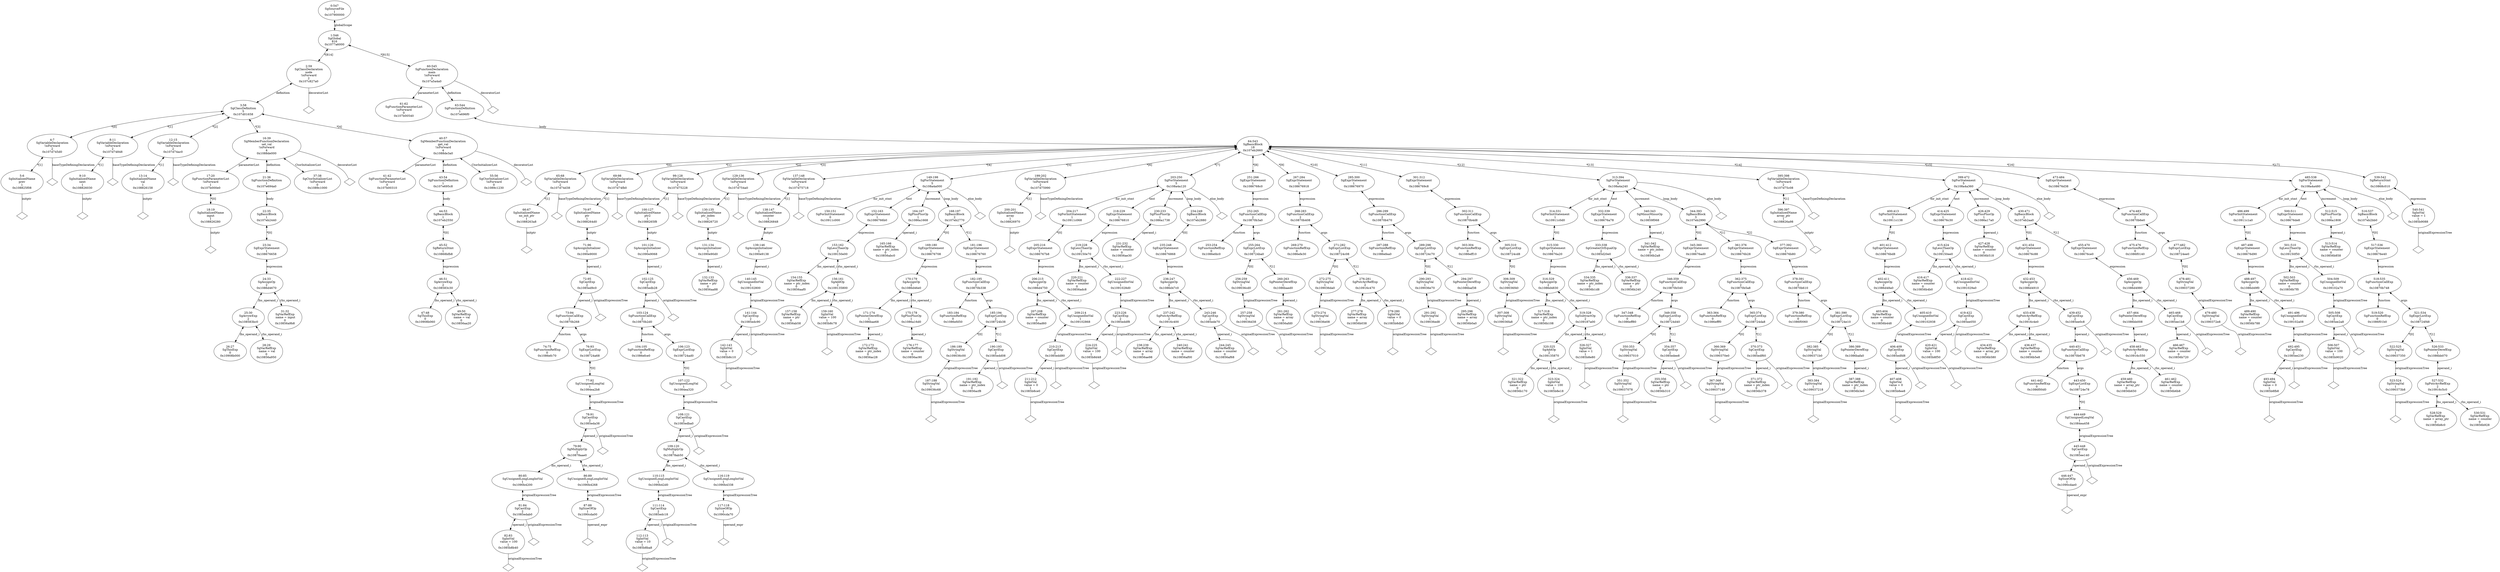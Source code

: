 digraph "G./pointer_example18_array_arrow_test.cpp.dot" {
"0x108825f08"[label="5:6\nSgInitializedName\nprev\n1\n0x108825f08\n" ];
"0x108825f08" -> "0x108825f08__initptr__null"[label="initptr" dir=none ];
"0x108825f08__initptr__null"[label="" shape=diamond ];
"0x107d745d0"[label="4:7\nSgVariableDeclaration\n!isForward\n2\n0x107d745d0\n" ];
"0x107d745d0" -> "0x107d745d0__baseTypeDefiningDeclaration__null"[label="baseTypeDefiningDeclaration" dir=none ];
"0x107d745d0__baseTypeDefiningDeclaration__null"[label="" shape=diamond ];
"0x107d745d0" -> "0x108825f08"[label="*[1]" dir=both ];
"0x108826030"[label="9:10\nSgInitializedName\nnext\n1\n0x108826030\n" ];
"0x108826030" -> "0x108826030__initptr__null"[label="initptr" dir=none ];
"0x108826030__initptr__null"[label="" shape=diamond ];
"0x107d74848"[label="8:11\nSgVariableDeclaration\n!isForward\n2\n0x107d74848\n" ];
"0x107d74848" -> "0x107d74848__baseTypeDefiningDeclaration__null"[label="baseTypeDefiningDeclaration" dir=none ];
"0x107d74848__baseTypeDefiningDeclaration__null"[label="" shape=diamond ];
"0x107d74848" -> "0x108826030"[label="*[1]" dir=both ];
"0x108826158"[label="13:14\nSgInitializedName\nval\n1\n0x108826158\n" ];
"0x108826158" -> "0x108826158__initptr__null"[label="initptr" dir=none ];
"0x108826158__initptr__null"[label="" shape=diamond ];
"0x107d74ac0"[label="12:15\nSgVariableDeclaration\n!isForward\n2\n0x107d74ac0\n" ];
"0x107d74ac0" -> "0x107d74ac0__baseTypeDefiningDeclaration__null"[label="baseTypeDefiningDeclaration" dir=none ];
"0x107d74ac0__baseTypeDefiningDeclaration__null"[label="" shape=diamond ];
"0x107d74ac0" -> "0x108826158"[label="*[1]" dir=both ];
"0x108826280"[label="18:19\nSgInitializedName\ninput\n1\n0x108826280\n" ];
"0x108826280" -> "0x108826280__initptr__null"[label="initptr" dir=none ];
"0x108826280__initptr__null"[label="" shape=diamond ];
"0x107b000e0"[label="17:20\nSgFunctionParameterList\n!isForward\n1\n0x107b000e0\n" ];
"0x107b000e0" -> "0x108826280"[label="*[0]" dir=both ];
"0x10908b000"[label="26:27\nSgThisExp\n0\n0x10908b000\n" ];
"0x10856a950"[label="28:29\nSgVarRefExp\n name = val\n0\n0x10856a950\n" ];
"0x108583bc0"[label="25:30\nSgArrowExp\n2\n0x108583bc0\n" ];
"0x108583bc0" -> "0x10908b000"[label="lhs_operand_i" dir=both ];
"0x108583bc0" -> "0x10856a950"[label="rhs_operand_i" dir=both ];
"0x10856a9b8"[label="31:32\nSgVarRefExp\n name = input\n0\n0x10856a9b8\n" ];
"0x1086d4670"[label="24:33\nSgAssignOp\n2\n0x1086d4670\n" ];
"0x1086d4670" -> "0x108583bc0"[label="lhs_operand_i" dir=both ];
"0x1086d4670" -> "0x10856a9b8"[label="rhs_operand_i" dir=both ];
"0x108676658"[label="23:34\nSgExprStatement\n1\n0x108676658\n" ];
"0x108676658" -> "0x1086d4670"[label="expression" dir=both ];
"0x107eb2440"[label="22:35\nSgBasicBlock\n1\n0x107eb2440\n" ];
"0x107eb2440" -> "0x108676658"[label="*[0]" dir=both ];
"0x107e694a0"[label="21:36\nSgFunctionDefinition\n1\n0x107e694a0\n" ];
"0x107e694a0" -> "0x107eb2440"[label="body" dir=both ];
"0x1089c1000"[label="37:38\nSgCtorInitializerList\n!isForward\n0\n0x1089c1000\n" ];
"0x1088de000"[label="16:39\nSgMemberFunctionDeclaration\nset_val\n!isForward\n4\n0x1088de000\n" ];
"0x1088de000" -> "0x107b000e0"[label="parameterList" dir=both ];
"0x1088de000" -> "0x1088de000__decoratorList__null"[label="decoratorList" dir=none ];
"0x1088de000__decoratorList__null"[label="" shape=diamond ];
"0x1088de000" -> "0x107e694a0"[label="definition" dir=both ];
"0x1088de000" -> "0x1089c1000"[label="CtorInitializerList" dir=both ];
"0x107b00310"[label="41:42\nSgFunctionParameterList\n!isForward\n0\n0x107b00310\n" ];
"0x10908b060"[label="47:48\nSgThisExp\n0\n0x10908b060\n" ];
"0x10856aa20"[label="49:50\nSgVarRefExp\n name = val\n0\n0x10856aa20\n" ];
"0x108583c30"[label="46:51\nSgArrowExp\n2\n0x108583c30\n" ];
"0x108583c30" -> "0x10908b060"[label="lhs_operand_i" dir=both ];
"0x108583c30" -> "0x10856aa20"[label="rhs_operand_i" dir=both ];
"0x10868bfb8"[label="45:52\nSgReturnStmt\n1\n0x10868bfb8\n" ];
"0x10868bfb8" -> "0x108583c30"[label="expression" dir=both ];
"0x107eb2550"[label="44:53\nSgBasicBlock\n1\n0x107eb2550\n" ];
"0x107eb2550" -> "0x10868bfb8"[label="*[0]" dir=both ];
"0x107e695c8"[label="43:54\nSgFunctionDefinition\n1\n0x107e695c8\n" ];
"0x107e695c8" -> "0x107eb2550"[label="body" dir=both ];
"0x1089c1230"[label="55:56\nSgCtorInitializerList\n!isForward\n0\n0x1089c1230\n" ];
"0x1088de3a0"[label="40:57\nSgMemberFunctionDeclaration\nget_val\n!isForward\n4\n0x1088de3a0\n" ];
"0x1088de3a0" -> "0x107b00310"[label="parameterList" dir=both ];
"0x1088de3a0" -> "0x1088de3a0__decoratorList__null"[label="decoratorList" dir=none ];
"0x1088de3a0__decoratorList__null"[label="" shape=diamond ];
"0x1088de3a0" -> "0x107e695c8"[label="definition" dir=both ];
"0x1088de3a0" -> "0x1089c1230"[label="CtorInitializerList" dir=both ];
"0x107d01658"[label="3:58\nSgClassDefinition\n5\n0x107d01658\n" ];
"0x107d01658" -> "0x107d745d0"[label="*[0]" dir=both ];
"0x107d01658" -> "0x107d74848"[label="*[1]" dir=both ];
"0x107d01658" -> "0x107d74ac0"[label="*[2]" dir=both ];
"0x107d01658" -> "0x1088de000"[label="*[3]" dir=both ];
"0x107d01658" -> "0x1088de3a0"[label="*[4]" dir=both ];
"0x107c827a0"[label="2:59\nSgClassDeclaration\nnode\n!isForward\n2\n0x107c827a0\n" ];
"0x107c827a0" -> "0x107d01658"[label="definition" dir=both ];
"0x107c827a0" -> "0x107c827a0__decoratorList__null"[label="decoratorList" dir=none ];
"0x107c827a0__decoratorList__null"[label="" shape=diamond ];
"0x107b00540"[label="61:62\nSgFunctionParameterList\n!isForward\n0\n0x107b00540\n" ];
"0x1088263a8"[label="66:67\nSgInitializedName\nno_init_ptr\n1\n0x1088263a8\n" ];
"0x1088263a8" -> "0x1088263a8__initptr__null"[label="initptr" dir=none ];
"0x1088263a8__initptr__null"[label="" shape=diamond ];
"0x107d74d38"[label="65:68\nSgVariableDeclaration\n!isForward\n2\n0x107d74d38\n" ];
"0x107d74d38" -> "0x107d74d38__baseTypeDefiningDeclaration__null"[label="baseTypeDefiningDeclaration" dir=none ];
"0x107d74d38__baseTypeDefiningDeclaration__null"[label="" shape=diamond ];
"0x107d74d38" -> "0x1088263a8"[label="*[1]" dir=both ];
"0x1086efc70"[label="74:75\nSgFunctionRefExp\n0\n0x1086efc70\n" ];
"0x1085b8b40"[label="82:83\nSgIntVal\n value = 100\n1\n0x1085b8b40\n" ];
"0x1085b8b40" -> "0x1085b8b40__originalExpressionTree__null"[label="originalExpressionTree" dir=none ];
"0x1085b8b40__originalExpressionTree__null"[label="" shape=diamond ];
"0x1085edab0"[label="81:84\nSgCastExp\n2\n0x1085edab0\n" ];
"0x1085edab0" -> "0x1085b8b40"[label="operand_i" dir=both ];
"0x1085edab0" -> "0x1085edab0__originalExpressionTree__null"[label="originalExpressionTree" dir=none ];
"0x1085edab0__originalExpressionTree__null"[label="" shape=diamond ];
"0x1090b4200"[label="80:85\nSgUnsignedLongLongIntVal\n1\n0x1090b4200\n" ];
"0x1090b4200" -> "0x1085edab0"[label="originalExpressionTree" dir=both ];
"0x1090cda00"[label="87:88\nSgSizeOfOp\n1\n0x1090cda00\n" ];
"0x1090cda00" -> "0x1090cda00__operand_expr__null"[label="operand_expr" dir=none ];
"0x1090cda00__operand_expr__null"[label="" shape=diamond ];
"0x1090b4268"[label="86:89\nSgUnsignedLongLongIntVal\n1\n0x1090b4268\n" ];
"0x1090b4268" -> "0x1090cda00"[label="originalExpressionTree" dir=both ];
"0x10878aae0"[label="79:90\nSgMultiplyOp\n2\n0x10878aae0\n" ];
"0x10878aae0" -> "0x1090b4200"[label="lhs_operand_i" dir=both ];
"0x10878aae0" -> "0x1090b4268"[label="rhs_operand_i" dir=both ];
"0x1085eda38"[label="78:91\nSgCastExp\n2\n0x1085eda38\n" ];
"0x1085eda38" -> "0x10878aae0"[label="operand_i" dir=both ];
"0x1085eda38" -> "0x1085eda38__originalExpressionTree__null"[label="originalExpressionTree" dir=none ];
"0x1085eda38__originalExpressionTree__null"[label="" shape=diamond ];
"0x1084ea2b8"[label="77:92\nSgUnsignedLongVal\n1\n0x1084ea2b8\n" ];
"0x1084ea2b8" -> "0x1085eda38"[label="originalExpressionTree" dir=both ];
"0x108724a68"[label="76:93\nSgExprListExp\n1\n0x108724a68\n" ];
"0x108724a68" -> "0x1084ea2b8"[label="*[0]" dir=both ];
"0x10870b268"[label="73:94\nSgFunctionCallExp\n2\n0x10870b268\n" ];
"0x10870b268" -> "0x1086efc70"[label="function" dir=both ];
"0x10870b268" -> "0x108724a68"[label="args" dir=both ];
"0x1085ed9c0"[label="72:95\nSgCastExp\n2\n0x1085ed9c0\n" ];
"0x1085ed9c0" -> "0x10870b268"[label="operand_i" dir=both ];
"0x1085ed9c0" -> "0x1085ed9c0__originalExpressionTree__null"[label="originalExpressionTree" dir=none ];
"0x1085ed9c0__originalExpressionTree__null"[label="" shape=diamond ];
"0x1090e9000"[label="71:96\nSgAssignInitializer\n1\n0x1090e9000\n" ];
"0x1090e9000" -> "0x1085ed9c0"[label="operand_i" dir=both ];
"0x1088264d0"[label="70:97\nSgInitializedName\nptr\n1\n0x1088264d0\n" ];
"0x1088264d0" -> "0x1090e9000"[label="initptr" dir=both ];
"0x107d74fb0"[label="69:98\nSgVariableDeclaration\n!isForward\n2\n0x107d74fb0\n" ];
"0x107d74fb0" -> "0x107d74fb0__baseTypeDefiningDeclaration__null"[label="baseTypeDefiningDeclaration" dir=none ];
"0x107d74fb0__baseTypeDefiningDeclaration__null"[label="" shape=diamond ];
"0x107d74fb0" -> "0x1088264d0"[label="*[1]" dir=both ];
"0x1086efce0"[label="104:105\nSgFunctionRefExp\n0\n0x1086efce0\n" ];
"0x1085b8ba8"[label="112:113\nSgIntVal\n value = 10\n1\n0x1085b8ba8\n" ];
"0x1085b8ba8" -> "0x1085b8ba8__originalExpressionTree__null"[label="originalExpressionTree" dir=none ];
"0x1085b8ba8__originalExpressionTree__null"[label="" shape=diamond ];
"0x1085edc18"[label="111:114\nSgCastExp\n2\n0x1085edc18\n" ];
"0x1085edc18" -> "0x1085b8ba8"[label="operand_i" dir=both ];
"0x1085edc18" -> "0x1085edc18__originalExpressionTree__null"[label="originalExpressionTree" dir=none ];
"0x1085edc18__originalExpressionTree__null"[label="" shape=diamond ];
"0x1090b42d0"[label="110:115\nSgUnsignedLongLongIntVal\n1\n0x1090b42d0\n" ];
"0x1090b42d0" -> "0x1085edc18"[label="originalExpressionTree" dir=both ];
"0x1090cda70"[label="117:118\nSgSizeOfOp\n1\n0x1090cda70\n" ];
"0x1090cda70" -> "0x1090cda70__operand_expr__null"[label="operand_expr" dir=none ];
"0x1090cda70__operand_expr__null"[label="" shape=diamond ];
"0x1090b4338"[label="116:119\nSgUnsignedLongLongIntVal\n1\n0x1090b4338\n" ];
"0x1090b4338" -> "0x1090cda70"[label="originalExpressionTree" dir=both ];
"0x10878ab50"[label="109:120\nSgMultiplyOp\n2\n0x10878ab50\n" ];
"0x10878ab50" -> "0x1090b42d0"[label="lhs_operand_i" dir=both ];
"0x10878ab50" -> "0x1090b4338"[label="rhs_operand_i" dir=both ];
"0x1085edba0"[label="108:121\nSgCastExp\n2\n0x1085edba0\n" ];
"0x1085edba0" -> "0x10878ab50"[label="operand_i" dir=both ];
"0x1085edba0" -> "0x1085edba0__originalExpressionTree__null"[label="originalExpressionTree" dir=none ];
"0x1085edba0__originalExpressionTree__null"[label="" shape=diamond ];
"0x1084ea320"[label="107:122\nSgUnsignedLongVal\n1\n0x1084ea320\n" ];
"0x1084ea320" -> "0x1085edba0"[label="originalExpressionTree" dir=both ];
"0x108724ad0"[label="106:123\nSgExprListExp\n1\n0x108724ad0\n" ];
"0x108724ad0" -> "0x1084ea320"[label="*[0]" dir=both ];
"0x10870b2d0"[label="103:124\nSgFunctionCallExp\n2\n0x10870b2d0\n" ];
"0x10870b2d0" -> "0x1086efce0"[label="function" dir=both ];
"0x10870b2d0" -> "0x108724ad0"[label="args" dir=both ];
"0x1085edb28"[label="102:125\nSgCastExp\n2\n0x1085edb28\n" ];
"0x1085edb28" -> "0x10870b2d0"[label="operand_i" dir=both ];
"0x1085edb28" -> "0x1085edb28__originalExpressionTree__null"[label="originalExpressionTree" dir=none ];
"0x1085edb28__originalExpressionTree__null"[label="" shape=diamond ];
"0x1090e9068"[label="101:126\nSgAssignInitializer\n1\n0x1090e9068\n" ];
"0x1090e9068" -> "0x1085edb28"[label="operand_i" dir=both ];
"0x1088265f8"[label="100:127\nSgInitializedName\nptr2\n1\n0x1088265f8\n" ];
"0x1088265f8" -> "0x1090e9068"[label="initptr" dir=both ];
"0x107d75228"[label="99:128\nSgVariableDeclaration\n!isForward\n2\n0x107d75228\n" ];
"0x107d75228" -> "0x107d75228__baseTypeDefiningDeclaration__null"[label="baseTypeDefiningDeclaration" dir=none ];
"0x107d75228__baseTypeDefiningDeclaration__null"[label="" shape=diamond ];
"0x107d75228" -> "0x1088265f8"[label="*[1]" dir=both ];
"0x10856aa88"[label="132:133\nSgVarRefExp\n name = ptr\n0\n0x10856aa88\n" ];
"0x1090e90d0"[label="131:134\nSgAssignInitializer\n1\n0x1090e90d0\n" ];
"0x1090e90d0" -> "0x10856aa88"[label="operand_i" dir=both ];
"0x108826720"[label="130:135\nSgInitializedName\nptr_index\n1\n0x108826720\n" ];
"0x108826720" -> "0x1090e90d0"[label="initptr" dir=both ];
"0x107d754a0"[label="129:136\nSgVariableDeclaration\n!isForward\n2\n0x107d754a0\n" ];
"0x107d754a0" -> "0x107d754a0__baseTypeDefiningDeclaration__null"[label="baseTypeDefiningDeclaration" dir=none ];
"0x107d754a0__baseTypeDefiningDeclaration__null"[label="" shape=diamond ];
"0x107d754a0" -> "0x108826720"[label="*[1]" dir=both ];
"0x1085b8c10"[label="142:143\nSgIntVal\n value = 0\n1\n0x1085b8c10\n" ];
"0x1085b8c10" -> "0x1085b8c10__originalExpressionTree__null"[label="originalExpressionTree" dir=none ];
"0x1085b8c10__originalExpressionTree__null"[label="" shape=diamond ];
"0x1085edc90"[label="141:144\nSgCastExp\n2\n0x1085edc90\n" ];
"0x1085edc90" -> "0x1085b8c10"[label="operand_i" dir=both ];
"0x1085edc90" -> "0x1085edc90__originalExpressionTree__null"[label="originalExpressionTree" dir=none ];
"0x1085edc90__originalExpressionTree__null"[label="" shape=diamond ];
"0x109102800"[label="140:145\nSgUnsignedIntVal\n1\n0x109102800\n" ];
"0x109102800" -> "0x1085edc90"[label="originalExpressionTree" dir=both ];
"0x1090e9138"[label="139:146\nSgAssignInitializer\n1\n0x1090e9138\n" ];
"0x1090e9138" -> "0x109102800"[label="operand_i" dir=both ];
"0x108826848"[label="138:147\nSgInitializedName\ncounter\n1\n0x108826848\n" ];
"0x108826848" -> "0x1090e9138"[label="initptr" dir=both ];
"0x107d75718"[label="137:148\nSgVariableDeclaration\n!isForward\n2\n0x107d75718\n" ];
"0x107d75718" -> "0x107d75718__baseTypeDefiningDeclaration__null"[label="baseTypeDefiningDeclaration" dir=none ];
"0x107d75718__baseTypeDefiningDeclaration__null"[label="" shape=diamond ];
"0x107d75718" -> "0x108826848"[label="*[1]" dir=both ];
"0x10911c000"[label="150:151\nSgForInitStatement\n0\n0x10911c000\n" ];
"0x10856aaf0"[label="154:155\nSgVarRefExp\n name = ptr_index\n0\n0x10856aaf0\n" ];
"0x10856ab58"[label="157:158\nSgVarRefExp\n name = ptr\n0\n0x10856ab58\n" ];
"0x1085b8c78"[label="159:160\nSgIntVal\n value = 100\n1\n0x1085b8c78\n" ];
"0x1085b8c78" -> "0x1085b8c78__originalExpressionTree__null"[label="originalExpressionTree" dir=none ];
"0x1085b8c78__originalExpressionTree__null"[label="" shape=diamond ];
"0x109135800"[label="156:161\nSgAddOp\n2\n0x109135800\n" ];
"0x109135800" -> "0x10856ab58"[label="lhs_operand_i" dir=both ];
"0x109135800" -> "0x1085b8c78"[label="rhs_operand_i" dir=both ];
"0x109150e00"[label="153:162\nSgLessThanOp\n2\n0x109150e00\n" ];
"0x109150e00" -> "0x10856aaf0"[label="lhs_operand_i" dir=both ];
"0x109150e00" -> "0x109135800"[label="rhs_operand_i" dir=both ];
"0x1086766b0"[label="152:163\nSgExprStatement\n1\n0x1086766b0\n" ];
"0x1086766b0" -> "0x109150e00"[label="expression" dir=both ];
"0x10856abc0"[label="165:166\nSgVarRefExp\n name = ptr_index\n0\n0x10856abc0\n" ];
"0x1086a1668"[label="164:167\nSgPlusPlusOp\n1\n0x1086a1668\n" ];
"0x1086a1668" -> "0x10856abc0"[label="operand_i" dir=both ];
"0x10856ac28"[label="172:173\nSgVarRefExp\n name = ptr_index\n0\n0x10856ac28\n" ];
"0x1086bae68"[label="171:174\nSgPointerDerefExp\n1\n0x1086bae68\n" ];
"0x1086bae68" -> "0x10856ac28"[label="operand_i" dir=both ];
"0x10856ac90"[label="176:177\nSgVarRefExp\n name = counter\n0\n0x10856ac90\n" ];
"0x1086a16d0"[label="175:178\nSgPlusPlusOp\n1\n0x1086a16d0\n" ];
"0x1086a16d0" -> "0x10856ac90"[label="operand_i" dir=both ];
"0x1086d46e0"[label="170:179\nSgAssignOp\n2\n0x1086d46e0\n" ];
"0x1086d46e0" -> "0x1086bae68"[label="lhs_operand_i" dir=both ];
"0x1086d46e0" -> "0x1086a16d0"[label="rhs_operand_i" dir=both ];
"0x108676708"[label="169:180\nSgExprStatement\n1\n0x108676708\n" ];
"0x108676708" -> "0x1086d46e0"[label="expression" dir=both ];
"0x1086efd50"[label="183:184\nSgFunctionRefExp\n0\n0x1086efd50\n" ];
"0x109036c68"[label="187:188\nSgStringVal\n1\n0x109036c68\n" ];
"0x109036c68" -> "0x109036c68__originalExpressionTree__null"[label="originalExpressionTree" dir=none ];
"0x109036c68__originalExpressionTree__null"[label="" shape=diamond ];
"0x109036c00"[label="186:189\nSgStringVal\n1\n0x109036c00\n" ];
"0x109036c00" -> "0x109036c68"[label="originalExpressionTree" dir=both ];
"0x10856acf8"[label="191:192\nSgVarRefExp\n name = ptr_index\n0\n0x10856acf8\n" ];
"0x1085edd08"[label="190:193\nSgCastExp\n2\n0x1085edd08\n" ];
"0x1085edd08" -> "0x10856acf8"[label="operand_i" dir=both ];
"0x1085edd08" -> "0x1085edd08__originalExpressionTree__null"[label="originalExpressionTree" dir=none ];
"0x1085edd08__originalExpressionTree__null"[label="" shape=diamond ];
"0x108724b38"[label="185:194\nSgExprListExp\n2\n0x108724b38\n" ];
"0x108724b38" -> "0x109036c00"[label="*[0]" dir=both ];
"0x108724b38" -> "0x1085edd08"[label="*[1]" dir=both ];
"0x10870b338"[label="182:195\nSgFunctionCallExp\n2\n0x10870b338\n" ];
"0x10870b338" -> "0x1086efd50"[label="function" dir=both ];
"0x10870b338" -> "0x108724b38"[label="args" dir=both ];
"0x108676760"[label="181:196\nSgExprStatement\n1\n0x108676760\n" ];
"0x108676760" -> "0x10870b338"[label="expression" dir=both ];
"0x107eb2770"[label="168:197\nSgBasicBlock\n2\n0x107eb2770\n" ];
"0x107eb2770" -> "0x108676708"[label="*[0]" dir=both ];
"0x107eb2770" -> "0x108676760"[label="*[1]" dir=both ];
"0x108a4a000"[label="149:198\nSgForStatement\n5\n0x108a4a000\n" ];
"0x108a4a000" -> "0x10911c000"[label="for_init_stmt" dir=both ];
"0x108a4a000" -> "0x1086766b0"[label="test" dir=both ];
"0x108a4a000" -> "0x1086a1668"[label="increment" dir=both ];
"0x108a4a000" -> "0x107eb2770"[label="loop_body" dir=both ];
"0x108a4a000" -> "0x108a4a000__else_body__null"[label="else_body" dir=none ];
"0x108a4a000__else_body__null"[label="" shape=diamond ];
"0x108826970"[label="200:201\nSgInitializedName\narray\n1\n0x108826970\n" ];
"0x108826970" -> "0x108826970__initptr__null"[label="initptr" dir=none ];
"0x108826970__initptr__null"[label="" shape=diamond ];
"0x107d75990"[label="199:202\nSgVariableDeclaration\n!isForward\n2\n0x107d75990\n" ];
"0x107d75990" -> "0x107d75990__baseTypeDefiningDeclaration__null"[label="baseTypeDefiningDeclaration" dir=none ];
"0x107d75990__baseTypeDefiningDeclaration__null"[label="" shape=diamond ];
"0x107d75990" -> "0x108826970"[label="*[1]" dir=both ];
"0x10856ad60"[label="207:208\nSgVarRefExp\n name = counter\n0\n0x10856ad60\n" ];
"0x1085b8ce0"[label="211:212\nSgIntVal\n value = 0\n1\n0x1085b8ce0\n" ];
"0x1085b8ce0" -> "0x1085b8ce0__originalExpressionTree__null"[label="originalExpressionTree" dir=none ];
"0x1085b8ce0__originalExpressionTree__null"[label="" shape=diamond ];
"0x1085edd80"[label="210:213\nSgCastExp\n2\n0x1085edd80\n" ];
"0x1085edd80" -> "0x1085b8ce0"[label="operand_i" dir=both ];
"0x1085edd80" -> "0x1085edd80__originalExpressionTree__null"[label="originalExpressionTree" dir=none ];
"0x1085edd80__originalExpressionTree__null"[label="" shape=diamond ];
"0x109102868"[label="209:214\nSgUnsignedIntVal\n1\n0x109102868\n" ];
"0x109102868" -> "0x1085edd80"[label="originalExpressionTree" dir=both ];
"0x1086d4750"[label="206:215\nSgAssignOp\n2\n0x1086d4750\n" ];
"0x1086d4750" -> "0x10856ad60"[label="lhs_operand_i" dir=both ];
"0x1086d4750" -> "0x109102868"[label="rhs_operand_i" dir=both ];
"0x1086767b8"[label="205:216\nSgExprStatement\n1\n0x1086767b8\n" ];
"0x1086767b8" -> "0x1086d4750"[label="expression" dir=both ];
"0x10911c068"[label="204:217\nSgForInitStatement\n1\n0x10911c068\n" ];
"0x10911c068" -> "0x1086767b8"[label="*[0]" dir=both ];
"0x10856adc8"[label="220:221\nSgVarRefExp\n name = counter\n0\n0x10856adc8\n" ];
"0x1085b8d48"[label="224:225\nSgIntVal\n value = 100\n1\n0x1085b8d48\n" ];
"0x1085b8d48" -> "0x1085b8d48__originalExpressionTree__null"[label="originalExpressionTree" dir=none ];
"0x1085b8d48__originalExpressionTree__null"[label="" shape=diamond ];
"0x1085eddf8"[label="223:226\nSgCastExp\n2\n0x1085eddf8\n" ];
"0x1085eddf8" -> "0x1085b8d48"[label="operand_i" dir=both ];
"0x1085eddf8" -> "0x1085eddf8__originalExpressionTree__null"[label="originalExpressionTree" dir=none ];
"0x1085eddf8__originalExpressionTree__null"[label="" shape=diamond ];
"0x1091028d0"[label="222:227\nSgUnsignedIntVal\n1\n0x1091028d0\n" ];
"0x1091028d0" -> "0x1085eddf8"[label="originalExpressionTree" dir=both ];
"0x109150e70"[label="219:228\nSgLessThanOp\n2\n0x109150e70\n" ];
"0x109150e70" -> "0x10856adc8"[label="lhs_operand_i" dir=both ];
"0x109150e70" -> "0x1091028d0"[label="rhs_operand_i" dir=both ];
"0x108676810"[label="218:229\nSgExprStatement\n1\n0x108676810\n" ];
"0x108676810" -> "0x109150e70"[label="expression" dir=both ];
"0x10856ae30"[label="231:232\nSgVarRefExp\n name = counter\n0\n0x10856ae30\n" ];
"0x1086a1738"[label="230:233\nSgPlusPlusOp\n1\n0x1086a1738\n" ];
"0x1086a1738" -> "0x10856ae30"[label="operand_i" dir=both ];
"0x10856ae98"[label="238:239\nSgVarRefExp\n name = array\n0\n0x10856ae98\n" ];
"0x10856af00"[label="240:241\nSgVarRefExp\n name = counter\n0\n0x10856af00\n" ];
"0x10916c400"[label="237:242\nSgPntrArrRefExp\n2\n0x10916c400\n" ];
"0x10916c400" -> "0x10856ae98"[label="lhs_operand_i" dir=both ];
"0x10916c400" -> "0x10856af00"[label="rhs_operand_i" dir=both ];
"0x10856af68"[label="244:245\nSgVarRefExp\n name = counter\n0\n0x10856af68\n" ];
"0x1085ede70"[label="243:246\nSgCastExp\n2\n0x1085ede70\n" ];
"0x1085ede70" -> "0x10856af68"[label="operand_i" dir=both ];
"0x1085ede70" -> "0x1085ede70__originalExpressionTree__null"[label="originalExpressionTree" dir=none ];
"0x1085ede70__originalExpressionTree__null"[label="" shape=diamond ];
"0x1086d47c0"[label="236:247\nSgAssignOp\n2\n0x1086d47c0\n" ];
"0x1086d47c0" -> "0x10916c400"[label="lhs_operand_i" dir=both ];
"0x1086d47c0" -> "0x1085ede70"[label="rhs_operand_i" dir=both ];
"0x108676868"[label="235:248\nSgExprStatement\n1\n0x108676868\n" ];
"0x108676868" -> "0x1086d47c0"[label="expression" dir=both ];
"0x107eb2880"[label="234:249\nSgBasicBlock\n1\n0x107eb2880\n" ];
"0x107eb2880" -> "0x108676868"[label="*[0]" dir=both ];
"0x108a4a120"[label="203:250\nSgForStatement\n5\n0x108a4a120\n" ];
"0x108a4a120" -> "0x10911c068"[label="for_init_stmt" dir=both ];
"0x108a4a120" -> "0x108676810"[label="test" dir=both ];
"0x108a4a120" -> "0x1086a1738"[label="increment" dir=both ];
"0x108a4a120" -> "0x107eb2880"[label="loop_body" dir=both ];
"0x108a4a120" -> "0x108a4a120__else_body__null"[label="else_body" dir=none ];
"0x108a4a120__else_body__null"[label="" shape=diamond ];
"0x1086efdc0"[label="253:254\nSgFunctionRefExp\n0\n0x1086efdc0\n" ];
"0x109036d38"[label="257:258\nSgStringVal\n1\n0x109036d38\n" ];
"0x109036d38" -> "0x109036d38__originalExpressionTree__null"[label="originalExpressionTree" dir=none ];
"0x109036d38__originalExpressionTree__null"[label="" shape=diamond ];
"0x109036cd0"[label="256:259\nSgStringVal\n1\n0x109036cd0\n" ];
"0x109036cd0" -> "0x109036d38"[label="originalExpressionTree" dir=both ];
"0x10856afd0"[label="261:262\nSgVarRefExp\n name = array\n0\n0x10856afd0\n" ];
"0x1086baed0"[label="260:263\nSgPointerDerefExp\n1\n0x1086baed0\n" ];
"0x1086baed0" -> "0x10856afd0"[label="operand_i" dir=both ];
"0x108724ba0"[label="255:264\nSgExprListExp\n2\n0x108724ba0\n" ];
"0x108724ba0" -> "0x109036cd0"[label="*[0]" dir=both ];
"0x108724ba0" -> "0x1086baed0"[label="*[1]" dir=both ];
"0x10870b3a0"[label="252:265\nSgFunctionCallExp\n2\n0x10870b3a0\n" ];
"0x10870b3a0" -> "0x1086efdc0"[label="function" dir=both ];
"0x10870b3a0" -> "0x108724ba0"[label="args" dir=both ];
"0x1086768c0"[label="251:266\nSgExprStatement\n1\n0x1086768c0\n" ];
"0x1086768c0" -> "0x10870b3a0"[label="expression" dir=both ];
"0x1086efe30"[label="269:270\nSgFunctionRefExp\n0\n0x1086efe30\n" ];
"0x109036e08"[label="273:274\nSgStringVal\n1\n0x109036e08\n" ];
"0x109036e08" -> "0x109036e08__originalExpressionTree__null"[label="originalExpressionTree" dir=none ];
"0x109036e08__originalExpressionTree__null"[label="" shape=diamond ];
"0x109036da0"[label="272:275\nSgStringVal\n1\n0x109036da0\n" ];
"0x109036da0" -> "0x109036e08"[label="originalExpressionTree" dir=both ];
"0x10856b038"[label="277:278\nSgVarRefExp\n name = array\n0\n0x10856b038\n" ];
"0x1085b8db0"[label="279:280\nSgIntVal\n value = 0\n1\n0x1085b8db0\n" ];
"0x1085b8db0" -> "0x1085b8db0__originalExpressionTree__null"[label="originalExpressionTree" dir=none ];
"0x1085b8db0__originalExpressionTree__null"[label="" shape=diamond ];
"0x10916c470"[label="276:281\nSgPntrArrRefExp\n2\n0x10916c470\n" ];
"0x10916c470" -> "0x10856b038"[label="lhs_operand_i" dir=both ];
"0x10916c470" -> "0x1085b8db0"[label="rhs_operand_i" dir=both ];
"0x108724c08"[label="271:282\nSgExprListExp\n2\n0x108724c08\n" ];
"0x108724c08" -> "0x109036da0"[label="*[0]" dir=both ];
"0x108724c08" -> "0x10916c470"[label="*[1]" dir=both ];
"0x10870b408"[label="268:283\nSgFunctionCallExp\n2\n0x10870b408\n" ];
"0x10870b408" -> "0x1086efe30"[label="function" dir=both ];
"0x10870b408" -> "0x108724c08"[label="args" dir=both ];
"0x108676918"[label="267:284\nSgExprStatement\n1\n0x108676918\n" ];
"0x108676918" -> "0x10870b408"[label="expression" dir=both ];
"0x1086efea0"[label="287:288\nSgFunctionRefExp\n0\n0x1086efea0\n" ];
"0x109036ed8"[label="291:292\nSgStringVal\n1\n0x109036ed8\n" ];
"0x109036ed8" -> "0x109036ed8__originalExpressionTree__null"[label="originalExpressionTree" dir=none ];
"0x109036ed8__originalExpressionTree__null"[label="" shape=diamond ];
"0x109036e70"[label="290:293\nSgStringVal\n1\n0x109036e70\n" ];
"0x109036e70" -> "0x109036ed8"[label="originalExpressionTree" dir=both ];
"0x10856b0a0"[label="295:296\nSgVarRefExp\n name = array\n0\n0x10856b0a0\n" ];
"0x1086baf38"[label="294:297\nSgPointerDerefExp\n1\n0x1086baf38\n" ];
"0x1086baf38" -> "0x10856b0a0"[label="operand_i" dir=both ];
"0x108724c70"[label="289:298\nSgExprListExp\n2\n0x108724c70\n" ];
"0x108724c70" -> "0x109036e70"[label="*[0]" dir=both ];
"0x108724c70" -> "0x1086baf38"[label="*[1]" dir=both ];
"0x10870b470"[label="286:299\nSgFunctionCallExp\n2\n0x10870b470\n" ];
"0x10870b470" -> "0x1086efea0"[label="function" dir=both ];
"0x10870b470" -> "0x108724c70"[label="args" dir=both ];
"0x108676970"[label="285:300\nSgExprStatement\n1\n0x108676970\n" ];
"0x108676970" -> "0x10870b470"[label="expression" dir=both ];
"0x1086eff10"[label="303:304\nSgFunctionRefExp\n0\n0x1086eff10\n" ];
"0x109036fa8"[label="307:308\nSgStringVal\n1\n0x109036fa8\n" ];
"0x109036fa8" -> "0x109036fa8__originalExpressionTree__null"[label="originalExpressionTree" dir=none ];
"0x109036fa8__originalExpressionTree__null"[label="" shape=diamond ];
"0x109036f40"[label="306:309\nSgStringVal\n1\n0x109036f40\n" ];
"0x109036f40" -> "0x109036fa8"[label="originalExpressionTree" dir=both ];
"0x108724cd8"[label="305:310\nSgExprListExp\n1\n0x108724cd8\n" ];
"0x108724cd8" -> "0x109036f40"[label="*[0]" dir=both ];
"0x10870b4d8"[label="302:311\nSgFunctionCallExp\n2\n0x10870b4d8\n" ];
"0x10870b4d8" -> "0x1086eff10"[label="function" dir=both ];
"0x10870b4d8" -> "0x108724cd8"[label="args" dir=both ];
"0x1086769c8"[label="301:312\nSgExprStatement\n1\n0x1086769c8\n" ];
"0x1086769c8" -> "0x10870b4d8"[label="expression" dir=both ];
"0x10856b108"[label="317:318\nSgVarRefExp\n name = ptr_index\n0\n0x10856b108\n" ];
"0x10856b170"[label="321:322\nSgVarRefExp\n name = ptr\n0\n0x10856b170\n" ];
"0x1085b8e18"[label="323:324\nSgIntVal\n value = 100\n1\n0x1085b8e18\n" ];
"0x1085b8e18" -> "0x1085b8e18__originalExpressionTree__null"[label="originalExpressionTree" dir=none ];
"0x1085b8e18__originalExpressionTree__null"[label="" shape=diamond ];
"0x109135870"[label="320:325\nSgAddOp\n2\n0x109135870\n" ];
"0x109135870" -> "0x10856b170"[label="lhs_operand_i" dir=both ];
"0x109135870" -> "0x1085b8e18"[label="rhs_operand_i" dir=both ];
"0x1085b8e80"[label="326:327\nSgIntVal\n value = 1\n1\n0x1085b8e80\n" ];
"0x1085b8e80" -> "0x1085b8e80__originalExpressionTree__null"[label="originalExpressionTree" dir=none ];
"0x1085b8e80__originalExpressionTree__null"[label="" shape=diamond ];
"0x109187a00"[label="319:328\nSgSubtractOp\n2\n0x109187a00\n" ];
"0x109187a00" -> "0x109135870"[label="lhs_operand_i" dir=both ];
"0x109187a00" -> "0x1085b8e80"[label="rhs_operand_i" dir=both ];
"0x1086d4830"[label="316:329\nSgAssignOp\n2\n0x1086d4830\n" ];
"0x1086d4830" -> "0x10856b108"[label="lhs_operand_i" dir=both ];
"0x1086d4830" -> "0x109187a00"[label="rhs_operand_i" dir=both ];
"0x108676a20"[label="315:330\nSgExprStatement\n1\n0x108676a20\n" ];
"0x108676a20" -> "0x1086d4830"[label="expression" dir=both ];
"0x10911c0d0"[label="314:331\nSgForInitStatement\n1\n0x10911c0d0\n" ];
"0x10911c0d0" -> "0x108676a20"[label="*[0]" dir=both ];
"0x10856b1d8"[label="334:335\nSgVarRefExp\n name = ptr_index\n0\n0x10856b1d8\n" ];
"0x10856b240"[label="336:337\nSgVarRefExp\n name = ptr\n0\n0x10856b240\n" ];
"0x1085d20e0"[label="333:338\nSgGreaterOrEqualOp\n2\n0x1085d20e0\n" ];
"0x1085d20e0" -> "0x10856b1d8"[label="lhs_operand_i" dir=both ];
"0x1085d20e0" -> "0x10856b240"[label="rhs_operand_i" dir=both ];
"0x108676a78"[label="332:339\nSgExprStatement\n1\n0x108676a78\n" ];
"0x108676a78" -> "0x1085d20e0"[label="expression" dir=both ];
"0x10856b2a8"[label="341:342\nSgVarRefExp\n name = ptr_index\n0\n0x10856b2a8\n" ];
"0x10859f068"[label="340:343\nSgMinusMinusOp\n1\n0x10859f068\n" ];
"0x10859f068" -> "0x10856b2a8"[label="operand_i" dir=both ];
"0x1086eff80"[label="347:348\nSgFunctionRefExp\n0\n0x1086eff80\n" ];
"0x109037078"[label="351:352\nSgStringVal\n1\n0x109037078\n" ];
"0x109037078" -> "0x109037078__originalExpressionTree__null"[label="originalExpressionTree" dir=none ];
"0x109037078__originalExpressionTree__null"[label="" shape=diamond ];
"0x109037010"[label="350:353\nSgStringVal\n1\n0x109037010\n" ];
"0x109037010" -> "0x109037078"[label="originalExpressionTree" dir=both ];
"0x10856b310"[label="355:356\nSgVarRefExp\n name = ptr\n0\n0x10856b310\n" ];
"0x1085edee8"[label="354:357\nSgCastExp\n2\n0x1085edee8\n" ];
"0x1085edee8" -> "0x10856b310"[label="operand_i" dir=both ];
"0x1085edee8" -> "0x1085edee8__originalExpressionTree__null"[label="originalExpressionTree" dir=none ];
"0x1085edee8__originalExpressionTree__null"[label="" shape=diamond ];
"0x108724d40"[label="349:358\nSgExprListExp\n2\n0x108724d40\n" ];
"0x108724d40" -> "0x109037010"[label="*[0]" dir=both ];
"0x108724d40" -> "0x1085edee8"[label="*[1]" dir=both ];
"0x10870b540"[label="346:359\nSgFunctionCallExp\n2\n0x10870b540\n" ];
"0x10870b540" -> "0x1086eff80"[label="function" dir=both ];
"0x10870b540" -> "0x108724d40"[label="args" dir=both ];
"0x108676ad0"[label="345:360\nSgExprStatement\n1\n0x108676ad0\n" ];
"0x108676ad0" -> "0x10870b540"[label="expression" dir=both ];
"0x1086efff0"[label="363:364\nSgFunctionRefExp\n0\n0x1086efff0\n" ];
"0x109037148"[label="367:368\nSgStringVal\n1\n0x109037148\n" ];
"0x109037148" -> "0x109037148__originalExpressionTree__null"[label="originalExpressionTree" dir=none ];
"0x109037148__originalExpressionTree__null"[label="" shape=diamond ];
"0x1090370e0"[label="366:369\nSgStringVal\n1\n0x1090370e0\n" ];
"0x1090370e0" -> "0x109037148"[label="originalExpressionTree" dir=both ];
"0x10856b378"[label="371:372\nSgVarRefExp\n name = ptr_index\n0\n0x10856b378\n" ];
"0x1085edf60"[label="370:373\nSgCastExp\n2\n0x1085edf60\n" ];
"0x1085edf60" -> "0x10856b378"[label="operand_i" dir=both ];
"0x1085edf60" -> "0x1085edf60__originalExpressionTree__null"[label="originalExpressionTree" dir=none ];
"0x1085edf60__originalExpressionTree__null"[label="" shape=diamond ];
"0x108724da8"[label="365:374\nSgExprListExp\n2\n0x108724da8\n" ];
"0x108724da8" -> "0x1090370e0"[label="*[0]" dir=both ];
"0x108724da8" -> "0x1085edf60"[label="*[1]" dir=both ];
"0x10870b5a8"[label="362:375\nSgFunctionCallExp\n2\n0x10870b5a8\n" ];
"0x10870b5a8" -> "0x1086efff0"[label="function" dir=both ];
"0x10870b5a8" -> "0x108724da8"[label="args" dir=both ];
"0x108676b28"[label="361:376\nSgExprStatement\n1\n0x108676b28\n" ];
"0x108676b28" -> "0x10870b5a8"[label="expression" dir=both ];
"0x1086f0060"[label="379:380\nSgFunctionRefExp\n0\n0x1086f0060\n" ];
"0x109037218"[label="383:384\nSgStringVal\n1\n0x109037218\n" ];
"0x109037218" -> "0x109037218__originalExpressionTree__null"[label="originalExpressionTree" dir=none ];
"0x109037218__originalExpressionTree__null"[label="" shape=diamond ];
"0x1090371b0"[label="382:385\nSgStringVal\n1\n0x1090371b0\n" ];
"0x1090371b0" -> "0x109037218"[label="originalExpressionTree" dir=both ];
"0x10856b3e0"[label="387:388\nSgVarRefExp\n name = ptr_index\n0\n0x10856b3e0\n" ];
"0x1086bafa0"[label="386:389\nSgPointerDerefExp\n1\n0x1086bafa0\n" ];
"0x1086bafa0" -> "0x10856b3e0"[label="operand_i" dir=both ];
"0x108724e10"[label="381:390\nSgExprListExp\n2\n0x108724e10\n" ];
"0x108724e10" -> "0x1090371b0"[label="*[0]" dir=both ];
"0x108724e10" -> "0x1086bafa0"[label="*[1]" dir=both ];
"0x10870b610"[label="378:391\nSgFunctionCallExp\n2\n0x10870b610\n" ];
"0x10870b610" -> "0x1086f0060"[label="function" dir=both ];
"0x10870b610" -> "0x108724e10"[label="args" dir=both ];
"0x108676b80"[label="377:392\nSgExprStatement\n1\n0x108676b80\n" ];
"0x108676b80" -> "0x10870b610"[label="expression" dir=both ];
"0x107eb2990"[label="344:393\nSgBasicBlock\n3\n0x107eb2990\n" ];
"0x107eb2990" -> "0x108676ad0"[label="*[0]" dir=both ];
"0x107eb2990" -> "0x108676b28"[label="*[1]" dir=both ];
"0x107eb2990" -> "0x108676b80"[label="*[2]" dir=both ];
"0x108a4a240"[label="313:394\nSgForStatement\n5\n0x108a4a240\n" ];
"0x108a4a240" -> "0x10911c0d0"[label="for_init_stmt" dir=both ];
"0x108a4a240" -> "0x108676a78"[label="test" dir=both ];
"0x108a4a240" -> "0x10859f068"[label="increment" dir=both ];
"0x108a4a240" -> "0x107eb2990"[label="loop_body" dir=both ];
"0x108a4a240" -> "0x108a4a240__else_body__null"[label="else_body" dir=none ];
"0x108a4a240__else_body__null"[label="" shape=diamond ];
"0x108826a98"[label="396:397\nSgInitializedName\narray_ptr\n1\n0x108826a98\n" ];
"0x108826a98" -> "0x108826a98__initptr__null"[label="initptr" dir=none ];
"0x108826a98__initptr__null"[label="" shape=diamond ];
"0x107d75c08"[label="395:398\nSgVariableDeclaration\n!isForward\n2\n0x107d75c08\n" ];
"0x107d75c08" -> "0x107d75c08__baseTypeDefiningDeclaration__null"[label="baseTypeDefiningDeclaration" dir=none ];
"0x107d75c08__baseTypeDefiningDeclaration__null"[label="" shape=diamond ];
"0x107d75c08" -> "0x108826a98"[label="*[1]" dir=both ];
"0x10856b448"[label="403:404\nSgVarRefExp\n name = counter\n0\n0x10856b448\n" ];
"0x1085b8ee8"[label="407:408\nSgIntVal\n value = 0\n1\n0x1085b8ee8\n" ];
"0x1085b8ee8" -> "0x1085b8ee8__originalExpressionTree__null"[label="originalExpressionTree" dir=none ];
"0x1085b8ee8__originalExpressionTree__null"[label="" shape=diamond ];
"0x1085edfd8"[label="406:409\nSgCastExp\n2\n0x1085edfd8\n" ];
"0x1085edfd8" -> "0x1085b8ee8"[label="operand_i" dir=both ];
"0x1085edfd8" -> "0x1085edfd8__originalExpressionTree__null"[label="originalExpressionTree" dir=none ];
"0x1085edfd8__originalExpressionTree__null"[label="" shape=diamond ];
"0x109102938"[label="405:410\nSgUnsignedIntVal\n1\n0x109102938\n" ];
"0x109102938" -> "0x1085edfd8"[label="originalExpressionTree" dir=both ];
"0x1086d48a0"[label="402:411\nSgAssignOp\n2\n0x1086d48a0\n" ];
"0x1086d48a0" -> "0x10856b448"[label="lhs_operand_i" dir=both ];
"0x1086d48a0" -> "0x109102938"[label="rhs_operand_i" dir=both ];
"0x108676bd8"[label="401:412\nSgExprStatement\n1\n0x108676bd8\n" ];
"0x108676bd8" -> "0x1086d48a0"[label="expression" dir=both ];
"0x10911c138"[label="400:413\nSgForInitStatement\n1\n0x10911c138\n" ];
"0x10911c138" -> "0x108676bd8"[label="*[0]" dir=both ];
"0x10856b4b0"[label="416:417\nSgVarRefExp\n name = counter\n0\n0x10856b4b0\n" ];
"0x1085b8f50"[label="420:421\nSgIntVal\n value = 100\n1\n0x1085b8f50\n" ];
"0x1085b8f50" -> "0x1085b8f50__originalExpressionTree__null"[label="originalExpressionTree" dir=none ];
"0x1085b8f50__originalExpressionTree__null"[label="" shape=diamond ];
"0x1085ee050"[label="419:422\nSgCastExp\n2\n0x1085ee050\n" ];
"0x1085ee050" -> "0x1085b8f50"[label="operand_i" dir=both ];
"0x1085ee050" -> "0x1085ee050__originalExpressionTree__null"[label="originalExpressionTree" dir=none ];
"0x1085ee050__originalExpressionTree__null"[label="" shape=diamond ];
"0x1091029a0"[label="418:423\nSgUnsignedIntVal\n1\n0x1091029a0\n" ];
"0x1091029a0" -> "0x1085ee050"[label="originalExpressionTree" dir=both ];
"0x109150ee0"[label="415:424\nSgLessThanOp\n2\n0x109150ee0\n" ];
"0x109150ee0" -> "0x10856b4b0"[label="lhs_operand_i" dir=both ];
"0x109150ee0" -> "0x1091029a0"[label="rhs_operand_i" dir=both ];
"0x108676c30"[label="414:425\nSgExprStatement\n1\n0x108676c30\n" ];
"0x108676c30" -> "0x109150ee0"[label="expression" dir=both ];
"0x10856b518"[label="427:428\nSgVarRefExp\n name = counter\n0\n0x10856b518\n" ];
"0x1086a17a0"[label="426:429\nSgPlusPlusOp\n1\n0x1086a17a0\n" ];
"0x1086a17a0" -> "0x10856b518"[label="operand_i" dir=both ];
"0x10856b580"[label="434:435\nSgVarRefExp\n name = array_ptr\n0\n0x10856b580\n" ];
"0x10856b5e8"[label="436:437\nSgVarRefExp\n name = counter\n0\n0x10856b5e8\n" ];
"0x10916c4e0"[label="433:438\nSgPntrArrRefExp\n2\n0x10916c4e0\n" ];
"0x10916c4e0" -> "0x10856b580"[label="lhs_operand_i" dir=both ];
"0x10916c4e0" -> "0x10856b5e8"[label="rhs_operand_i" dir=both ];
"0x1086f00d0"[label="441:442\nSgFunctionRefExp\n0\n0x1086f00d0\n" ];
"0x1090cdae0"[label="446:447\nSgSizeOfOp\n1\n0x1090cdae0\n" ];
"0x1090cdae0" -> "0x1090cdae0__operand_expr__null"[label="operand_expr" dir=none ];
"0x1090cdae0__operand_expr__null"[label="" shape=diamond ];
"0x1085ee140"[label="445:448\nSgCastExp\n2\n0x1085ee140\n" ];
"0x1085ee140" -> "0x1090cdae0"[label="operand_i" dir=both ];
"0x1085ee140" -> "0x1085ee140__originalExpressionTree__null"[label="originalExpressionTree" dir=none ];
"0x1085ee140__originalExpressionTree__null"[label="" shape=diamond ];
"0x1084ea458"[label="444:449\nSgUnsignedLongVal\n1\n0x1084ea458\n" ];
"0x1084ea458" -> "0x1085ee140"[label="originalExpressionTree" dir=both ];
"0x108724e78"[label="443:450\nSgExprListExp\n1\n0x108724e78\n" ];
"0x108724e78" -> "0x1084ea458"[label="*[0]" dir=both ];
"0x10870b678"[label="440:451\nSgFunctionCallExp\n2\n0x10870b678\n" ];
"0x10870b678" -> "0x1086f00d0"[label="function" dir=both ];
"0x10870b678" -> "0x108724e78"[label="args" dir=both ];
"0x1085ee0c8"[label="439:452\nSgCastExp\n2\n0x1085ee0c8\n" ];
"0x1085ee0c8" -> "0x10870b678"[label="operand_i" dir=both ];
"0x1085ee0c8" -> "0x1085ee0c8__originalExpressionTree__null"[label="originalExpressionTree" dir=none ];
"0x1085ee0c8__originalExpressionTree__null"[label="" shape=diamond ];
"0x1086d4910"[label="432:453\nSgAssignOp\n2\n0x1086d4910\n" ];
"0x1086d4910" -> "0x10916c4e0"[label="lhs_operand_i" dir=both ];
"0x1086d4910" -> "0x1085ee0c8"[label="rhs_operand_i" dir=both ];
"0x108676c88"[label="431:454\nSgExprStatement\n1\n0x108676c88\n" ];
"0x108676c88" -> "0x1086d4910"[label="expression" dir=both ];
"0x10856b650"[label="459:460\nSgVarRefExp\n name = array_ptr\n0\n0x10856b650\n" ];
"0x10856b6b8"[label="461:462\nSgVarRefExp\n name = counter\n0\n0x10856b6b8\n" ];
"0x10916c550"[label="458:463\nSgPntrArrRefExp\n2\n0x10916c550\n" ];
"0x10916c550" -> "0x10856b650"[label="lhs_operand_i" dir=both ];
"0x10916c550" -> "0x10856b6b8"[label="rhs_operand_i" dir=both ];
"0x1086bb008"[label="457:464\nSgPointerDerefExp\n1\n0x1086bb008\n" ];
"0x1086bb008" -> "0x10916c550"[label="operand_i" dir=both ];
"0x10856b720"[label="466:467\nSgVarRefExp\n name = counter\n0\n0x10856b720\n" ];
"0x1085ee1b8"[label="465:468\nSgCastExp\n2\n0x1085ee1b8\n" ];
"0x1085ee1b8" -> "0x10856b720"[label="operand_i" dir=both ];
"0x1085ee1b8" -> "0x1085ee1b8__originalExpressionTree__null"[label="originalExpressionTree" dir=none ];
"0x1085ee1b8__originalExpressionTree__null"[label="" shape=diamond ];
"0x1086d4980"[label="456:469\nSgAssignOp\n2\n0x1086d4980\n" ];
"0x1086d4980" -> "0x1086bb008"[label="lhs_operand_i" dir=both ];
"0x1086d4980" -> "0x1085ee1b8"[label="rhs_operand_i" dir=both ];
"0x108676ce0"[label="455:470\nSgExprStatement\n1\n0x108676ce0\n" ];
"0x108676ce0" -> "0x1086d4980"[label="expression" dir=both ];
"0x107eb2aa0"[label="430:471\nSgBasicBlock\n2\n0x107eb2aa0\n" ];
"0x107eb2aa0" -> "0x108676c88"[label="*[0]" dir=both ];
"0x107eb2aa0" -> "0x108676ce0"[label="*[1]" dir=both ];
"0x108a4a360"[label="399:472\nSgForStatement\n5\n0x108a4a360\n" ];
"0x108a4a360" -> "0x10911c138"[label="for_init_stmt" dir=both ];
"0x108a4a360" -> "0x108676c30"[label="test" dir=both ];
"0x108a4a360" -> "0x1086a17a0"[label="increment" dir=both ];
"0x108a4a360" -> "0x107eb2aa0"[label="loop_body" dir=both ];
"0x108a4a360" -> "0x108a4a360__else_body__null"[label="else_body" dir=none ];
"0x108a4a360__else_body__null"[label="" shape=diamond ];
"0x1086f0140"[label="475:476\nSgFunctionRefExp\n0\n0x1086f0140\n" ];
"0x1090372e8"[label="479:480\nSgStringVal\n1\n0x1090372e8\n" ];
"0x1090372e8" -> "0x1090372e8__originalExpressionTree__null"[label="originalExpressionTree" dir=none ];
"0x1090372e8__originalExpressionTree__null"[label="" shape=diamond ];
"0x109037280"[label="478:481\nSgStringVal\n1\n0x109037280\n" ];
"0x109037280" -> "0x1090372e8"[label="originalExpressionTree" dir=both ];
"0x108724ee0"[label="477:482\nSgExprListExp\n1\n0x108724ee0\n" ];
"0x108724ee0" -> "0x109037280"[label="*[0]" dir=both ];
"0x10870b6e0"[label="474:483\nSgFunctionCallExp\n2\n0x10870b6e0\n" ];
"0x10870b6e0" -> "0x1086f0140"[label="function" dir=both ];
"0x10870b6e0" -> "0x108724ee0"[label="args" dir=both ];
"0x108676d38"[label="473:484\nSgExprStatement\n1\n0x108676d38\n" ];
"0x108676d38" -> "0x10870b6e0"[label="expression" dir=both ];
"0x10856b788"[label="489:490\nSgVarRefExp\n name = counter\n0\n0x10856b788\n" ];
"0x1085b8fb8"[label="493:494\nSgIntVal\n value = 0\n1\n0x1085b8fb8\n" ];
"0x1085b8fb8" -> "0x1085b8fb8__originalExpressionTree__null"[label="originalExpressionTree" dir=none ];
"0x1085b8fb8__originalExpressionTree__null"[label="" shape=diamond ];
"0x1085ee230"[label="492:495\nSgCastExp\n2\n0x1085ee230\n" ];
"0x1085ee230" -> "0x1085b8fb8"[label="operand_i" dir=both ];
"0x1085ee230" -> "0x1085ee230__originalExpressionTree__null"[label="originalExpressionTree" dir=none ];
"0x1085ee230__originalExpressionTree__null"[label="" shape=diamond ];
"0x109102a08"[label="491:496\nSgUnsignedIntVal\n1\n0x109102a08\n" ];
"0x109102a08" -> "0x1085ee230"[label="originalExpressionTree" dir=both ];
"0x1086d49f0"[label="488:497\nSgAssignOp\n2\n0x1086d49f0\n" ];
"0x1086d49f0" -> "0x10856b788"[label="lhs_operand_i" dir=both ];
"0x1086d49f0" -> "0x109102a08"[label="rhs_operand_i" dir=both ];
"0x108676d90"[label="487:498\nSgExprStatement\n1\n0x108676d90\n" ];
"0x108676d90" -> "0x1086d49f0"[label="expression" dir=both ];
"0x10911c1a0"[label="486:499\nSgForInitStatement\n1\n0x10911c1a0\n" ];
"0x10911c1a0" -> "0x108676d90"[label="*[0]" dir=both ];
"0x10856b7f0"[label="502:503\nSgVarRefExp\n name = counter\n0\n0x10856b7f0\n" ];
"0x1085b9020"[label="506:507\nSgIntVal\n value = 100\n1\n0x1085b9020\n" ];
"0x1085b9020" -> "0x1085b9020__originalExpressionTree__null"[label="originalExpressionTree" dir=none ];
"0x1085b9020__originalExpressionTree__null"[label="" shape=diamond ];
"0x1085ee2a8"[label="505:508\nSgCastExp\n2\n0x1085ee2a8\n" ];
"0x1085ee2a8" -> "0x1085b9020"[label="operand_i" dir=both ];
"0x1085ee2a8" -> "0x1085ee2a8__originalExpressionTree__null"[label="originalExpressionTree" dir=none ];
"0x1085ee2a8__originalExpressionTree__null"[label="" shape=diamond ];
"0x109102a70"[label="504:509\nSgUnsignedIntVal\n1\n0x109102a70\n" ];
"0x109102a70" -> "0x1085ee2a8"[label="originalExpressionTree" dir=both ];
"0x109150f50"[label="501:510\nSgLessThanOp\n2\n0x109150f50\n" ];
"0x109150f50" -> "0x10856b7f0"[label="lhs_operand_i" dir=both ];
"0x109150f50" -> "0x109102a70"[label="rhs_operand_i" dir=both ];
"0x108676de8"[label="500:511\nSgExprStatement\n1\n0x108676de8\n" ];
"0x108676de8" -> "0x109150f50"[label="expression" dir=both ];
"0x10856b858"[label="513:514\nSgVarRefExp\n name = counter\n0\n0x10856b858\n" ];
"0x1086a1808"[label="512:515\nSgPlusPlusOp\n1\n0x1086a1808\n" ];
"0x1086a1808" -> "0x10856b858"[label="operand_i" dir=both ];
"0x1086f01b0"[label="519:520\nSgFunctionRefExp\n0\n0x1086f01b0\n" ];
"0x1090373b8"[label="523:524\nSgStringVal\n1\n0x1090373b8\n" ];
"0x1090373b8" -> "0x1090373b8__originalExpressionTree__null"[label="originalExpressionTree" dir=none ];
"0x1090373b8__originalExpressionTree__null"[label="" shape=diamond ];
"0x109037350"[label="522:525\nSgStringVal\n1\n0x109037350\n" ];
"0x109037350" -> "0x1090373b8"[label="originalExpressionTree" dir=both ];
"0x10856b8c0"[label="528:529\nSgVarRefExp\n name = array_ptr\n0\n0x10856b8c0\n" ];
"0x10856b928"[label="530:531\nSgVarRefExp\n name = counter\n0\n0x10856b928\n" ];
"0x10916c5c0"[label="527:532\nSgPntrArrRefExp\n2\n0x10916c5c0\n" ];
"0x10916c5c0" -> "0x10856b8c0"[label="lhs_operand_i" dir=both ];
"0x10916c5c0" -> "0x10856b928"[label="rhs_operand_i" dir=both ];
"0x1086bb070"[label="526:533\nSgPointerDerefExp\n1\n0x1086bb070\n" ];
"0x1086bb070" -> "0x10916c5c0"[label="operand_i" dir=both ];
"0x108724f48"[label="521:534\nSgExprListExp\n2\n0x108724f48\n" ];
"0x108724f48" -> "0x109037350"[label="*[0]" dir=both ];
"0x108724f48" -> "0x1086bb070"[label="*[1]" dir=both ];
"0x10870b748"[label="518:535\nSgFunctionCallExp\n2\n0x10870b748\n" ];
"0x10870b748" -> "0x1086f01b0"[label="function" dir=both ];
"0x10870b748" -> "0x108724f48"[label="args" dir=both ];
"0x108676e40"[label="517:536\nSgExprStatement\n1\n0x108676e40\n" ];
"0x108676e40" -> "0x10870b748"[label="expression" dir=both ];
"0x107eb2bb0"[label="516:537\nSgBasicBlock\n1\n0x107eb2bb0\n" ];
"0x107eb2bb0" -> "0x108676e40"[label="*[0]" dir=both ];
"0x108a4a480"[label="485:538\nSgForStatement\n5\n0x108a4a480\n" ];
"0x108a4a480" -> "0x10911c1a0"[label="for_init_stmt" dir=both ];
"0x108a4a480" -> "0x108676de8"[label="test" dir=both ];
"0x108a4a480" -> "0x1086a1808"[label="increment" dir=both ];
"0x108a4a480" -> "0x107eb2bb0"[label="loop_body" dir=both ];
"0x108a4a480" -> "0x108a4a480__else_body__null"[label="else_body" dir=none ];
"0x108a4a480__else_body__null"[label="" shape=diamond ];
"0x1085b9088"[label="540:541\nSgIntVal\n value = 1\n1\n0x1085b9088\n" ];
"0x1085b9088" -> "0x1085b9088__originalExpressionTree__null"[label="originalExpressionTree" dir=none ];
"0x1085b9088__originalExpressionTree__null"[label="" shape=diamond ];
"0x10868c010"[label="539:542\nSgReturnStmt\n1\n0x10868c010\n" ];
"0x10868c010" -> "0x1085b9088"[label="expression" dir=both ];
"0x107eb2660"[label="64:543\nSgBasicBlock\n18\n0x107eb2660\n" ];
"0x107eb2660" -> "0x107d74d38"[label="*[0]" dir=both ];
"0x107eb2660" -> "0x107d74fb0"[label="*[1]" dir=both ];
"0x107eb2660" -> "0x107d75228"[label="*[2]" dir=both ];
"0x107eb2660" -> "0x107d754a0"[label="*[3]" dir=both ];
"0x107eb2660" -> "0x107d75718"[label="*[4]" dir=both ];
"0x107eb2660" -> "0x108a4a000"[label="*[5]" dir=both ];
"0x107eb2660" -> "0x107d75990"[label="*[6]" dir=both ];
"0x107eb2660" -> "0x108a4a120"[label="*[7]" dir=both ];
"0x107eb2660" -> "0x1086768c0"[label="*[8]" dir=both ];
"0x107eb2660" -> "0x108676918"[label="*[9]" dir=both ];
"0x107eb2660" -> "0x108676970"[label="*[10]" dir=both ];
"0x107eb2660" -> "0x1086769c8"[label="*[11]" dir=both ];
"0x107eb2660" -> "0x108a4a240"[label="*[12]" dir=both ];
"0x107eb2660" -> "0x107d75c08"[label="*[13]" dir=both ];
"0x107eb2660" -> "0x108a4a360"[label="*[14]" dir=both ];
"0x107eb2660" -> "0x108676d38"[label="*[15]" dir=both ];
"0x107eb2660" -> "0x108a4a480"[label="*[16]" dir=both ];
"0x107eb2660" -> "0x10868c010"[label="*[17]" dir=both ];
"0x107e696f0"[label="63:544\nSgFunctionDefinition\n1\n0x107e696f0\n" ];
"0x107e696f0" -> "0x107eb2660"[label="body" dir=both ];
"0x107a5a4a0"[label="60:545\nSgFunctionDeclaration\nmain\n!isForward\n3\n0x107a5a4a0\n" ];
"0x107a5a4a0" -> "0x107b00540"[label="parameterList" dir=both ];
"0x107a5a4a0" -> "0x107a5a4a0__decoratorList__null"[label="decoratorList" dir=none ];
"0x107a5a4a0__decoratorList__null"[label="" shape=diamond ];
"0x107a5a4a0" -> "0x107e696f0"[label="definition" dir=both ];
"0x1077a6000"[label="1:546\nSgGlobal\n816\n0x1077a6000\n" ];
"0x1077a6000" -> "0x107c827a0"[label="*[814]" dir=both ];
"0x1077a6000" -> "0x107a5a4a0"[label="*[815]" dir=both ];
"0x107900000"[label="0:547\nSgSourceFile\n1\n0x107900000\n" ];
"0x107900000" -> "0x1077a6000"[label="globalScope" dir=both ];
}
